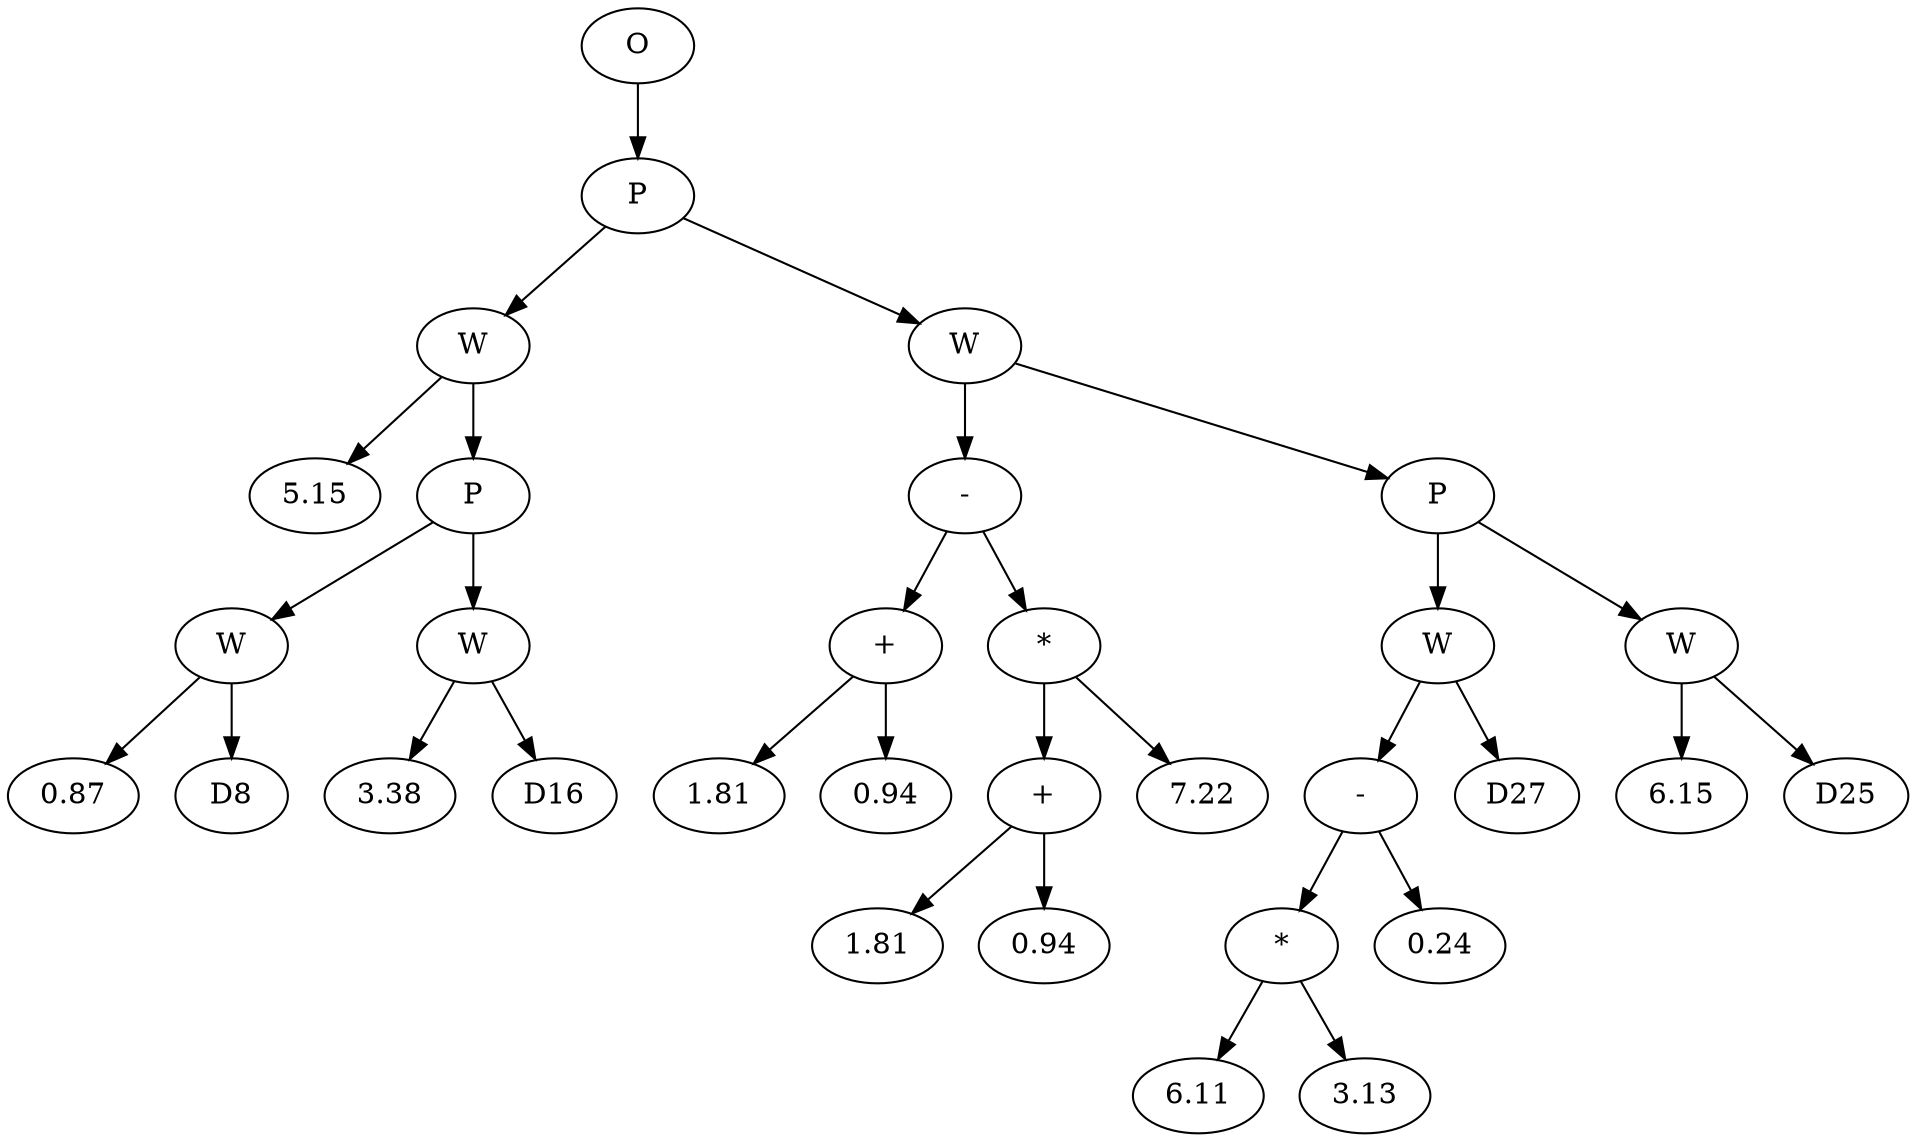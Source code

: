 // Tree
digraph {
	28821198 [label=O]
	28821199 [label=P]
	28821198 -> 28821199
	28821200 [label=W]
	28821199 -> 28821200
	28821201 [label=5.15]
	28821200 -> 28821201
	28821202 [label=P]
	28821200 -> 28821202
	28821203 [label=W]
	28821202 -> 28821203
	28821204 [label=0.87]
	28821203 -> 28821204
	28821205 [label=D8]
	28821203 -> 28821205
	28821206 [label=W]
	28821202 -> 28821206
	28821207 [label=3.38]
	28821206 -> 28821207
	28821208 [label=D16]
	28821206 -> 28821208
	28821209 [label=W]
	28821199 -> 28821209
	28821210 [label="-"]
	28821209 -> 28821210
	28821211 [label="+"]
	28821210 -> 28821211
	28821212 [label=1.81]
	28821211 -> 28821212
	28821213 [label=0.94]
	28821211 -> 28821213
	28821214 [label="*"]
	28821210 -> 28821214
	28821215 [label="+"]
	28821214 -> 28821215
	28821216 [label=1.81]
	28821215 -> 28821216
	28821217 [label=0.94]
	28821215 -> 28821217
	28821218 [label=7.22]
	28821214 -> 28821218
	28821219 [label=P]
	28821209 -> 28821219
	28821220 [label=W]
	28821219 -> 28821220
	28821221 [label="-"]
	28821220 -> 28821221
	28821222 [label="*"]
	28821221 -> 28821222
	28821223 [label=6.11]
	28821222 -> 28821223
	28821224 [label=3.13]
	28821222 -> 28821224
	28821225 [label=0.24]
	28821221 -> 28821225
	28821226 [label=D27]
	28821220 -> 28821226
	28821227 [label=W]
	28821219 -> 28821227
	28821228 [label=6.15]
	28821227 -> 28821228
	28821229 [label=D25]
	28821227 -> 28821229
}
